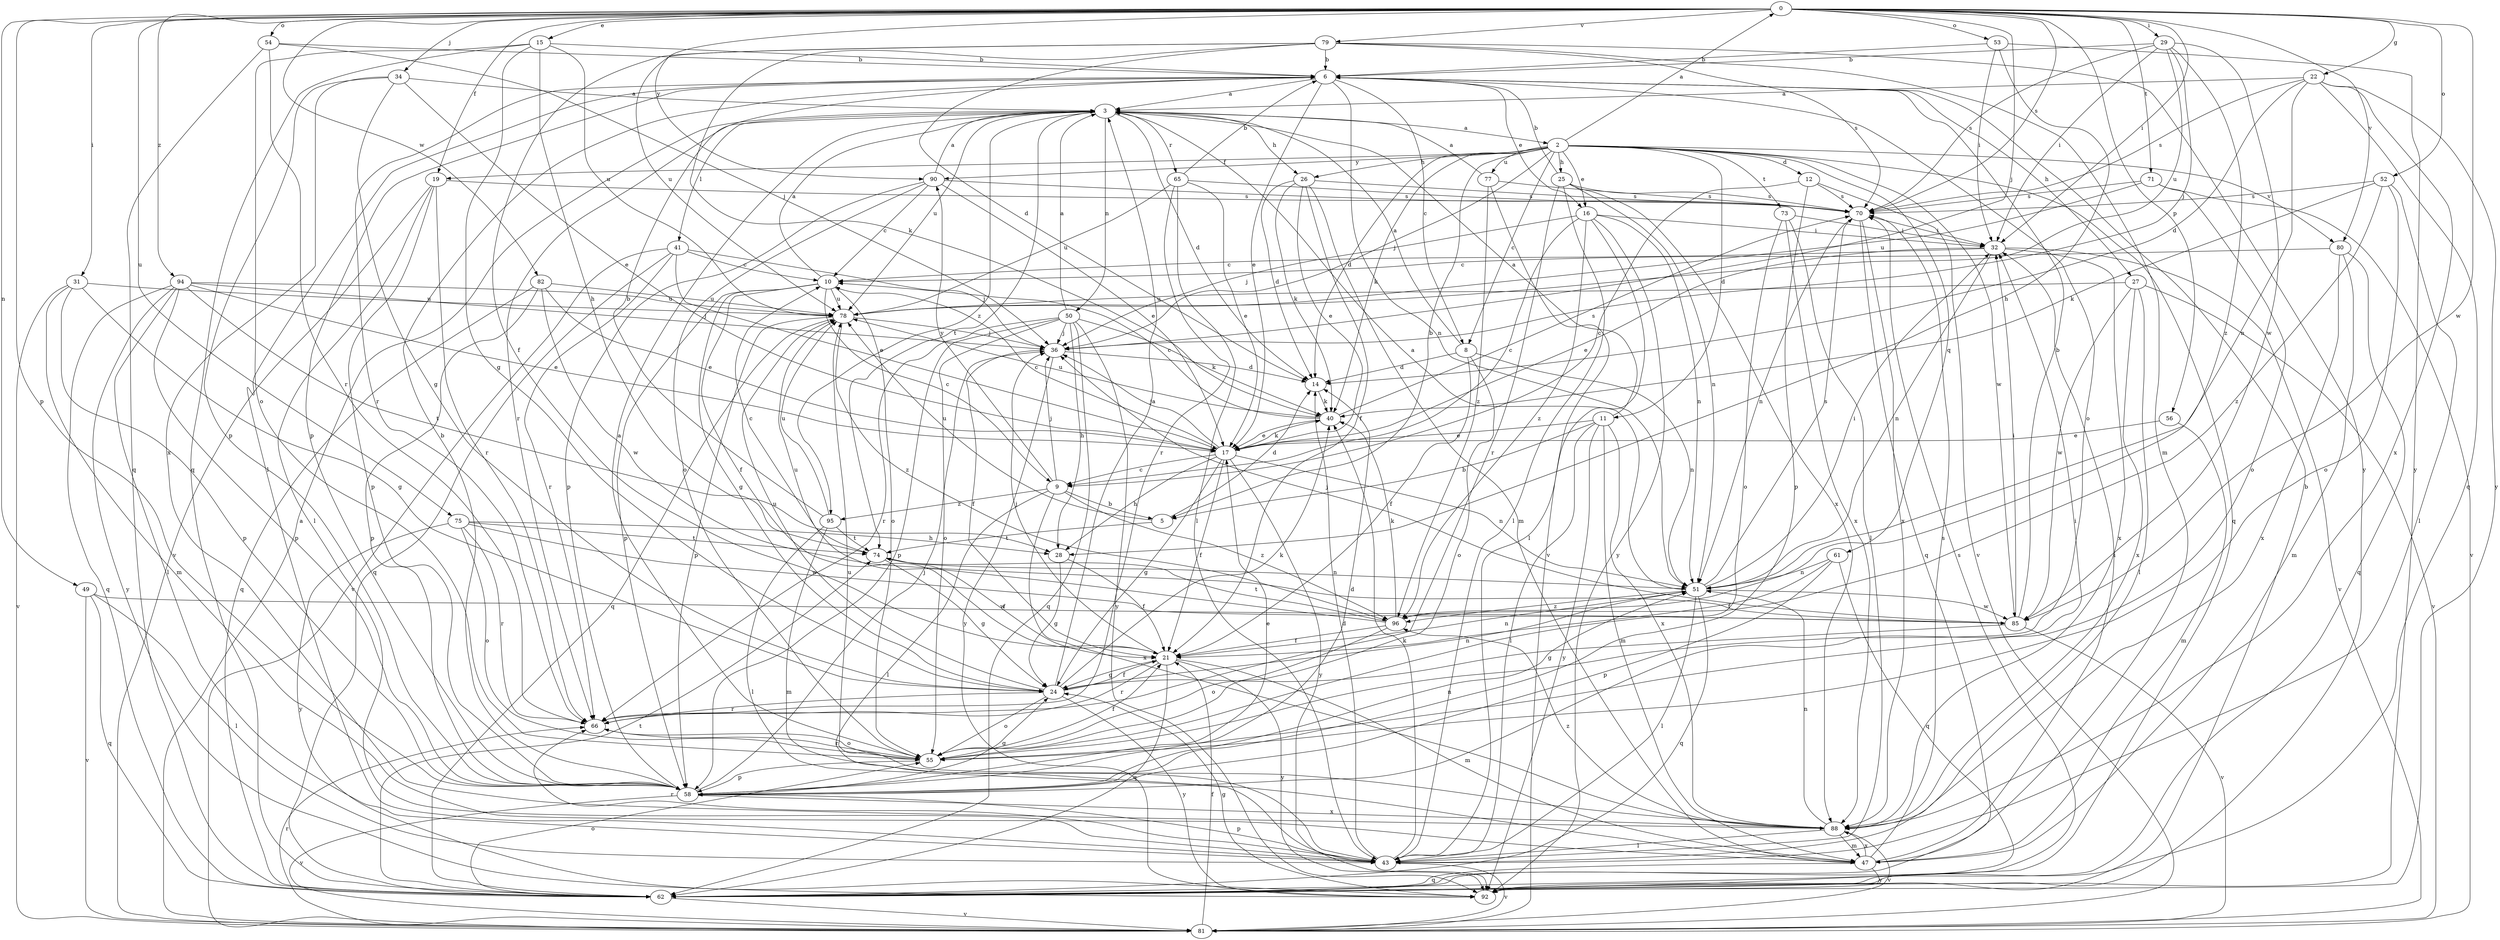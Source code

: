 strict digraph  {
0;
2;
3;
5;
6;
8;
9;
10;
11;
12;
14;
15;
16;
17;
19;
21;
22;
24;
25;
26;
27;
28;
29;
31;
32;
34;
36;
40;
41;
43;
47;
49;
50;
51;
52;
53;
54;
55;
56;
58;
61;
62;
65;
66;
70;
71;
73;
74;
75;
77;
78;
79;
80;
81;
82;
85;
88;
90;
92;
94;
95;
96;
0 -> 15  [label=e];
0 -> 19  [label=f];
0 -> 22  [label=g];
0 -> 29  [label=i];
0 -> 31  [label=i];
0 -> 32  [label=i];
0 -> 34  [label=j];
0 -> 36  [label=j];
0 -> 49  [label=n];
0 -> 52  [label=o];
0 -> 53  [label=o];
0 -> 54  [label=o];
0 -> 56  [label=p];
0 -> 58  [label=p];
0 -> 70  [label=s];
0 -> 71  [label=t];
0 -> 75  [label=u];
0 -> 79  [label=v];
0 -> 80  [label=v];
0 -> 82  [label=w];
0 -> 85  [label=w];
0 -> 90  [label=y];
0 -> 94  [label=z];
2 -> 0  [label=a];
2 -> 5  [label=b];
2 -> 8  [label=c];
2 -> 11  [label=d];
2 -> 12  [label=d];
2 -> 14  [label=d];
2 -> 16  [label=e];
2 -> 19  [label=f];
2 -> 25  [label=h];
2 -> 26  [label=h];
2 -> 36  [label=j];
2 -> 40  [label=k];
2 -> 61  [label=q];
2 -> 62  [label=q];
2 -> 73  [label=t];
2 -> 77  [label=u];
2 -> 80  [label=v];
2 -> 85  [label=w];
2 -> 90  [label=y];
3 -> 2  [label=a];
3 -> 14  [label=d];
3 -> 26  [label=h];
3 -> 41  [label=l];
3 -> 50  [label=n];
3 -> 65  [label=r];
3 -> 66  [label=r];
3 -> 74  [label=t];
3 -> 78  [label=u];
3 -> 95  [label=z];
5 -> 14  [label=d];
5 -> 74  [label=t];
5 -> 78  [label=u];
6 -> 3  [label=a];
6 -> 8  [label=c];
6 -> 16  [label=e];
6 -> 17  [label=e];
6 -> 27  [label=h];
6 -> 43  [label=l];
6 -> 51  [label=n];
6 -> 55  [label=o];
6 -> 58  [label=p];
6 -> 66  [label=r];
8 -> 3  [label=a];
8 -> 14  [label=d];
8 -> 21  [label=f];
8 -> 51  [label=n];
8 -> 55  [label=o];
9 -> 5  [label=b];
9 -> 36  [label=j];
9 -> 43  [label=l];
9 -> 88  [label=x];
9 -> 90  [label=y];
9 -> 95  [label=z];
9 -> 96  [label=z];
10 -> 3  [label=a];
10 -> 9  [label=c];
10 -> 21  [label=f];
10 -> 24  [label=g];
10 -> 55  [label=o];
10 -> 58  [label=p];
10 -> 78  [label=u];
11 -> 3  [label=a];
11 -> 5  [label=b];
11 -> 17  [label=e];
11 -> 43  [label=l];
11 -> 47  [label=m];
11 -> 88  [label=x];
11 -> 92  [label=y];
12 -> 9  [label=c];
12 -> 58  [label=p];
12 -> 70  [label=s];
12 -> 81  [label=v];
14 -> 40  [label=k];
15 -> 6  [label=b];
15 -> 24  [label=g];
15 -> 28  [label=h];
15 -> 55  [label=o];
15 -> 62  [label=q];
15 -> 78  [label=u];
16 -> 9  [label=c];
16 -> 32  [label=i];
16 -> 36  [label=j];
16 -> 43  [label=l];
16 -> 51  [label=n];
16 -> 92  [label=y];
16 -> 96  [label=z];
17 -> 9  [label=c];
17 -> 10  [label=c];
17 -> 21  [label=f];
17 -> 24  [label=g];
17 -> 28  [label=h];
17 -> 36  [label=j];
17 -> 40  [label=k];
17 -> 51  [label=n];
17 -> 92  [label=y];
19 -> 43  [label=l];
19 -> 58  [label=p];
19 -> 66  [label=r];
19 -> 70  [label=s];
19 -> 81  [label=v];
21 -> 24  [label=g];
21 -> 36  [label=j];
21 -> 47  [label=m];
21 -> 51  [label=n];
21 -> 62  [label=q];
21 -> 66  [label=r];
21 -> 92  [label=y];
22 -> 3  [label=a];
22 -> 14  [label=d];
22 -> 51  [label=n];
22 -> 62  [label=q];
22 -> 70  [label=s];
22 -> 88  [label=x];
22 -> 92  [label=y];
24 -> 3  [label=a];
24 -> 21  [label=f];
24 -> 40  [label=k];
24 -> 51  [label=n];
24 -> 55  [label=o];
24 -> 66  [label=r];
24 -> 78  [label=u];
24 -> 92  [label=y];
25 -> 6  [label=b];
25 -> 43  [label=l];
25 -> 51  [label=n];
25 -> 66  [label=r];
25 -> 70  [label=s];
25 -> 88  [label=x];
26 -> 14  [label=d];
26 -> 17  [label=e];
26 -> 21  [label=f];
26 -> 40  [label=k];
26 -> 47  [label=m];
26 -> 70  [label=s];
27 -> 43  [label=l];
27 -> 78  [label=u];
27 -> 81  [label=v];
27 -> 85  [label=w];
27 -> 88  [label=x];
28 -> 21  [label=f];
28 -> 24  [label=g];
29 -> 6  [label=b];
29 -> 32  [label=i];
29 -> 36  [label=j];
29 -> 70  [label=s];
29 -> 78  [label=u];
29 -> 85  [label=w];
29 -> 96  [label=z];
31 -> 24  [label=g];
31 -> 47  [label=m];
31 -> 58  [label=p];
31 -> 78  [label=u];
31 -> 81  [label=v];
32 -> 10  [label=c];
32 -> 17  [label=e];
32 -> 51  [label=n];
32 -> 81  [label=v];
32 -> 88  [label=x];
34 -> 3  [label=a];
34 -> 17  [label=e];
34 -> 24  [label=g];
34 -> 58  [label=p];
34 -> 88  [label=x];
36 -> 14  [label=d];
36 -> 21  [label=f];
36 -> 92  [label=y];
40 -> 10  [label=c];
40 -> 17  [label=e];
40 -> 70  [label=s];
40 -> 78  [label=u];
41 -> 10  [label=c];
41 -> 17  [label=e];
41 -> 36  [label=j];
41 -> 62  [label=q];
41 -> 66  [label=r];
41 -> 81  [label=v];
43 -> 14  [label=d];
43 -> 40  [label=k];
43 -> 58  [label=p];
43 -> 66  [label=r];
43 -> 81  [label=v];
47 -> 32  [label=i];
47 -> 62  [label=q];
47 -> 70  [label=s];
47 -> 88  [label=x];
47 -> 92  [label=y];
49 -> 43  [label=l];
49 -> 62  [label=q];
49 -> 81  [label=v];
49 -> 85  [label=w];
50 -> 3  [label=a];
50 -> 28  [label=h];
50 -> 36  [label=j];
50 -> 40  [label=k];
50 -> 55  [label=o];
50 -> 58  [label=p];
50 -> 62  [label=q];
50 -> 66  [label=r];
50 -> 92  [label=y];
51 -> 3  [label=a];
51 -> 32  [label=i];
51 -> 43  [label=l];
51 -> 62  [label=q];
51 -> 70  [label=s];
51 -> 85  [label=w];
51 -> 96  [label=z];
52 -> 40  [label=k];
52 -> 43  [label=l];
52 -> 55  [label=o];
52 -> 70  [label=s];
52 -> 96  [label=z];
53 -> 6  [label=b];
53 -> 28  [label=h];
53 -> 32  [label=i];
53 -> 92  [label=y];
54 -> 6  [label=b];
54 -> 36  [label=j];
54 -> 62  [label=q];
54 -> 66  [label=r];
55 -> 3  [label=a];
55 -> 21  [label=f];
55 -> 58  [label=p];
55 -> 66  [label=r];
56 -> 17  [label=e];
56 -> 47  [label=m];
58 -> 6  [label=b];
58 -> 14  [label=d];
58 -> 17  [label=e];
58 -> 24  [label=g];
58 -> 32  [label=i];
58 -> 36  [label=j];
58 -> 51  [label=n];
58 -> 81  [label=v];
58 -> 88  [label=x];
61 -> 21  [label=f];
61 -> 51  [label=n];
61 -> 58  [label=p];
61 -> 62  [label=q];
62 -> 55  [label=o];
62 -> 70  [label=s];
62 -> 74  [label=t];
62 -> 81  [label=v];
65 -> 6  [label=b];
65 -> 17  [label=e];
65 -> 43  [label=l];
65 -> 66  [label=r];
65 -> 70  [label=s];
65 -> 78  [label=u];
66 -> 55  [label=o];
70 -> 32  [label=i];
70 -> 51  [label=n];
70 -> 62  [label=q];
70 -> 88  [label=x];
71 -> 55  [label=o];
71 -> 70  [label=s];
71 -> 78  [label=u];
71 -> 81  [label=v];
73 -> 32  [label=i];
73 -> 43  [label=l];
73 -> 55  [label=o];
73 -> 88  [label=x];
74 -> 10  [label=c];
74 -> 21  [label=f];
74 -> 24  [label=g];
74 -> 51  [label=n];
75 -> 28  [label=h];
75 -> 55  [label=o];
75 -> 66  [label=r];
75 -> 74  [label=t];
75 -> 85  [label=w];
75 -> 92  [label=y];
77 -> 3  [label=a];
77 -> 70  [label=s];
77 -> 81  [label=v];
77 -> 96  [label=z];
78 -> 36  [label=j];
78 -> 58  [label=p];
78 -> 62  [label=q];
78 -> 96  [label=z];
79 -> 6  [label=b];
79 -> 14  [label=d];
79 -> 21  [label=f];
79 -> 40  [label=k];
79 -> 47  [label=m];
79 -> 70  [label=s];
79 -> 78  [label=u];
79 -> 92  [label=y];
80 -> 10  [label=c];
80 -> 47  [label=m];
80 -> 62  [label=q];
80 -> 88  [label=x];
81 -> 3  [label=a];
81 -> 21  [label=f];
81 -> 66  [label=r];
82 -> 17  [label=e];
82 -> 58  [label=p];
82 -> 62  [label=q];
82 -> 78  [label=u];
82 -> 85  [label=w];
85 -> 6  [label=b];
85 -> 24  [label=g];
85 -> 32  [label=i];
85 -> 36  [label=j];
85 -> 81  [label=v];
88 -> 43  [label=l];
88 -> 47  [label=m];
88 -> 51  [label=n];
88 -> 78  [label=u];
88 -> 81  [label=v];
88 -> 96  [label=z];
90 -> 3  [label=a];
90 -> 10  [label=c];
90 -> 17  [label=e];
90 -> 55  [label=o];
90 -> 58  [label=p];
90 -> 70  [label=s];
92 -> 6  [label=b];
92 -> 24  [label=g];
94 -> 17  [label=e];
94 -> 36  [label=j];
94 -> 43  [label=l];
94 -> 58  [label=p];
94 -> 62  [label=q];
94 -> 74  [label=t];
94 -> 78  [label=u];
94 -> 92  [label=y];
95 -> 6  [label=b];
95 -> 43  [label=l];
95 -> 47  [label=m];
95 -> 74  [label=t];
95 -> 78  [label=u];
96 -> 21  [label=f];
96 -> 40  [label=k];
96 -> 55  [label=o];
96 -> 74  [label=t];
96 -> 78  [label=u];
}

